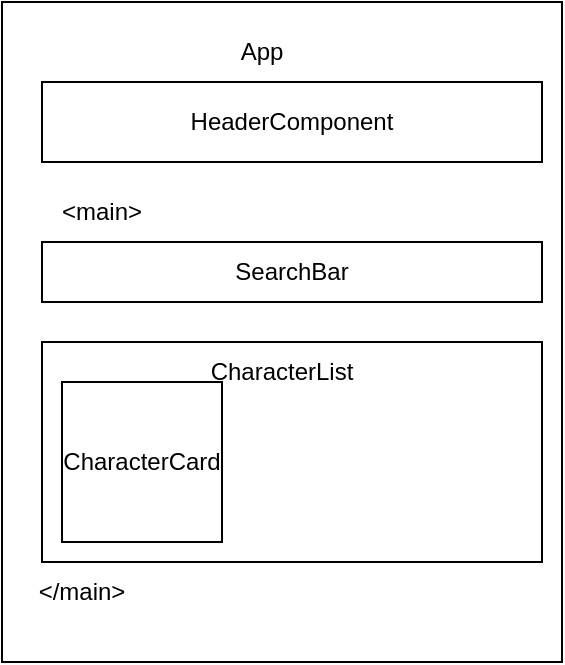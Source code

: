 <mxfile>
    <diagram id="or74IbEKfM6rccLqBI6G" name="Page-1">
        <mxGraphModel dx="897" dy="572" grid="1" gridSize="10" guides="1" tooltips="1" connect="1" arrows="1" fold="1" page="1" pageScale="1" pageWidth="827" pageHeight="1169" math="0" shadow="0">
            <root>
                <mxCell id="0"/>
                <mxCell id="1" parent="0"/>
                <mxCell id="2" value="" style="rounded=0;whiteSpace=wrap;html=1;" vertex="1" parent="1">
                    <mxGeometry x="40" y="40" width="280" height="330" as="geometry"/>
                </mxCell>
                <mxCell id="3" value="App" style="text;html=1;strokeColor=none;fillColor=none;align=center;verticalAlign=middle;whiteSpace=wrap;rounded=0;" vertex="1" parent="1">
                    <mxGeometry x="140" y="50" width="60" height="30" as="geometry"/>
                </mxCell>
                <mxCell id="4" value="HeaderComponent" style="rounded=0;whiteSpace=wrap;html=1;" vertex="1" parent="1">
                    <mxGeometry x="60" y="80" width="250" height="40" as="geometry"/>
                </mxCell>
                <mxCell id="6" value="&amp;lt;main&amp;gt;" style="text;html=1;strokeColor=none;fillColor=none;align=center;verticalAlign=middle;whiteSpace=wrap;rounded=0;" vertex="1" parent="1">
                    <mxGeometry x="60" y="130" width="60" height="30" as="geometry"/>
                </mxCell>
                <mxCell id="7" value="&amp;lt;/main&amp;gt;" style="text;html=1;strokeColor=none;fillColor=none;align=center;verticalAlign=middle;whiteSpace=wrap;rounded=0;" vertex="1" parent="1">
                    <mxGeometry x="50" y="320" width="60" height="30" as="geometry"/>
                </mxCell>
                <mxCell id="8" value="SearchBar" style="rounded=0;whiteSpace=wrap;html=1;" vertex="1" parent="1">
                    <mxGeometry x="60" y="160" width="250" height="30" as="geometry"/>
                </mxCell>
                <mxCell id="10" value="" style="rounded=0;whiteSpace=wrap;html=1;" vertex="1" parent="1">
                    <mxGeometry x="60" y="210" width="250" height="110" as="geometry"/>
                </mxCell>
                <mxCell id="11" value="CharacterList" style="text;html=1;strokeColor=none;fillColor=none;align=center;verticalAlign=middle;whiteSpace=wrap;rounded=0;" vertex="1" parent="1">
                    <mxGeometry x="130" y="210" width="100" height="30" as="geometry"/>
                </mxCell>
                <mxCell id="12" value="CharacterCard" style="whiteSpace=wrap;html=1;aspect=fixed;" vertex="1" parent="1">
                    <mxGeometry x="70" y="230" width="80" height="80" as="geometry"/>
                </mxCell>
            </root>
        </mxGraphModel>
    </diagram>
</mxfile>